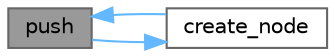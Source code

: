 digraph "push"
{
 // LATEX_PDF_SIZE
  bgcolor="transparent";
  edge [fontname=Helvetica,fontsize=10,labelfontname=Helvetica,labelfontsize=10];
  node [fontname=Helvetica,fontsize=10,shape=box,height=0.2,width=0.4];
  rankdir="LR";
  Node1 [id="Node000001",label="push",height=0.2,width=0.4,color="gray40", fillcolor="grey60", style="filled", fontcolor="black",tooltip="Добавить элемент в конец вектора."];
  Node1 -> Node2 [id="edge1_Node000001_Node000002",color="steelblue1",style="solid",tooltip=" "];
  Node2 [id="Node000002",label="create_node",height=0.2,width=0.4,color="grey40", fillcolor="white", style="filled",URL="$mathemetica_8c.html#af2c6f271cee0c0d88e2869f58c815667",tooltip=" "];
  Node2 -> Node1 [id="edge2_Node000002_Node000001",color="steelblue1",style="solid",tooltip=" "];
}
